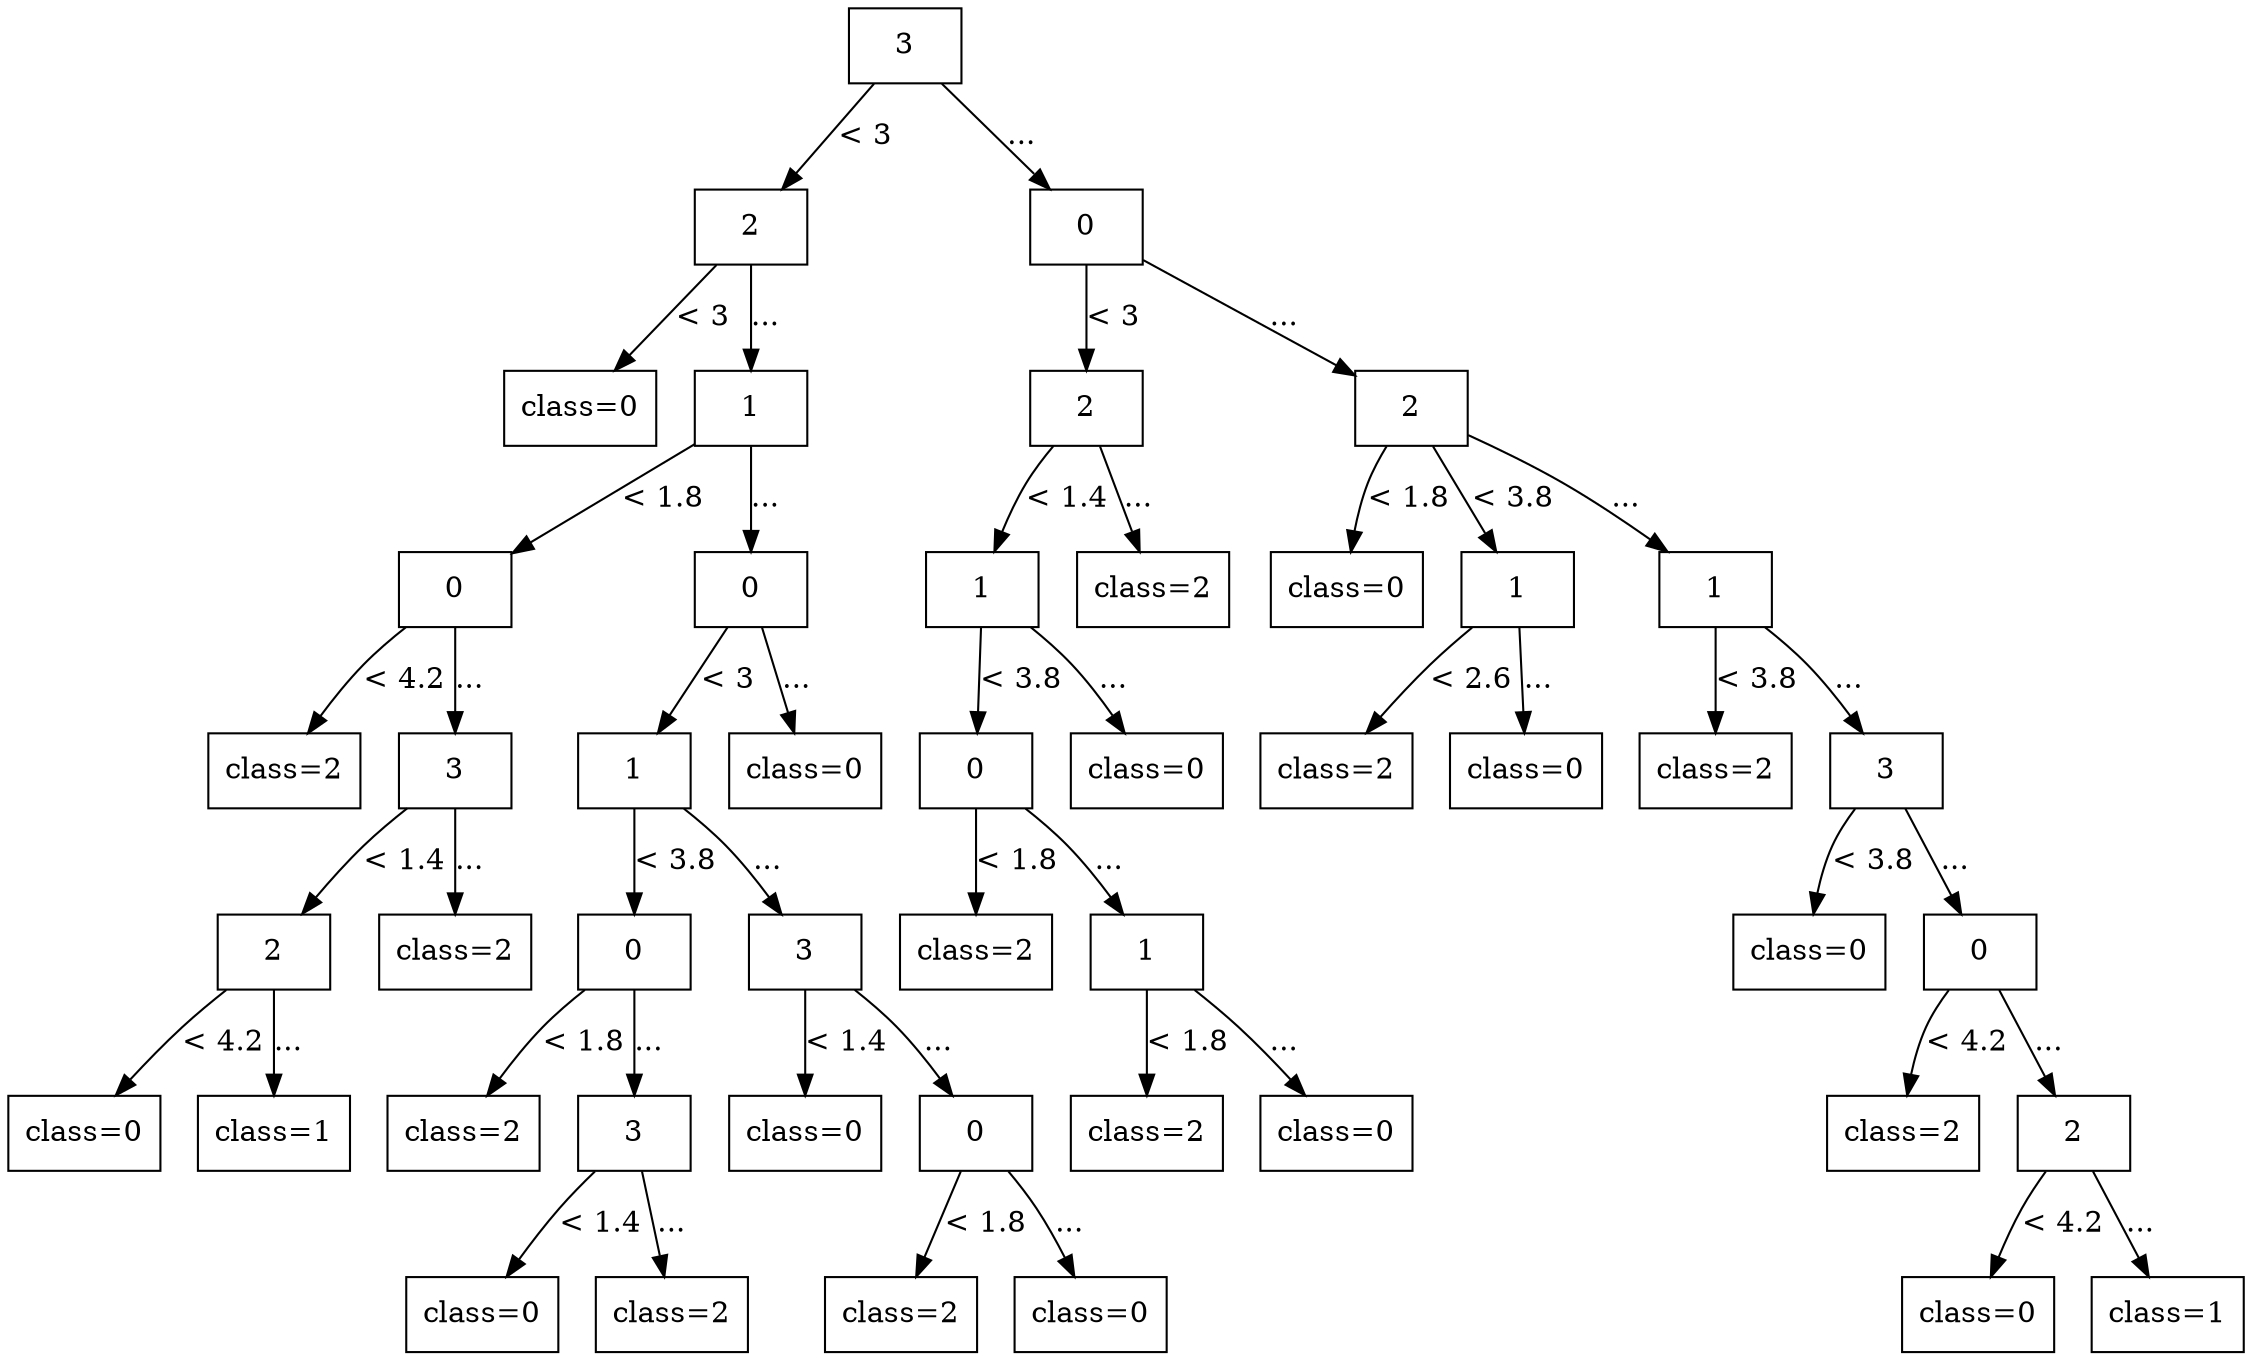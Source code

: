 digraph G {
node [shape=box];

0 [label="3"];

1 [label="2"];
24 [label="0"];

0 -> 1 [label="< 3"];
0 -> 24 [label="..."];

2 [label="class=0"];
3 [label="1"];
25 [label="2"];
34 [label="2"];

1 -> 2 [label="< 3"];
1 -> 3 [label="..."];
24 -> 25 [label="< 3"];
24 -> 34 [label="..."];

4 [label="0"];
11 [label="0"];
26 [label="1"];
33 [label="class=2"];
35 [label="class=0"];
36 [label="1"];
39 [label="1"];

3 -> 4 [label="< 1.8"];
3 -> 11 [label="..."];
25 -> 26 [label="< 1.4"];
25 -> 33 [label="..."];
34 -> 35 [label="< 1.8"];
34 -> 36 [label="< 3.8"];
34 -> 39 [label="..."];

5 [label="class=2"];
6 [label="3"];
12 [label="1"];
23 [label="class=0"];
27 [label="0"];
32 [label="class=0"];
37 [label="class=2"];
38 [label="class=0"];
40 [label="class=2"];
41 [label="3"];

4 -> 5 [label="< 4.2"];
4 -> 6 [label="..."];
11 -> 12 [label="< 3"];
11 -> 23 [label="..."];
26 -> 27 [label="< 3.8"];
26 -> 32 [label="..."];
36 -> 37 [label="< 2.6"];
36 -> 38 [label="..."];
39 -> 40 [label="< 3.8"];
39 -> 41 [label="..."];

7 [label="2"];
10 [label="class=2"];
13 [label="0"];
18 [label="3"];
28 [label="class=2"];
29 [label="1"];
42 [label="class=0"];
43 [label="0"];

6 -> 7 [label="< 1.4"];
6 -> 10 [label="..."];
12 -> 13 [label="< 3.8"];
12 -> 18 [label="..."];
27 -> 28 [label="< 1.8"];
27 -> 29 [label="..."];
41 -> 42 [label="< 3.8"];
41 -> 43 [label="..."];

8 [label="class=0"];
9 [label="class=1"];
14 [label="class=2"];
15 [label="3"];
19 [label="class=0"];
20 [label="0"];
30 [label="class=2"];
31 [label="class=0"];
44 [label="class=2"];
45 [label="2"];

7 -> 8 [label="< 4.2"];
7 -> 9 [label="..."];
13 -> 14 [label="< 1.8"];
13 -> 15 [label="..."];
18 -> 19 [label="< 1.4"];
18 -> 20 [label="..."];
29 -> 30 [label="< 1.8"];
29 -> 31 [label="..."];
43 -> 44 [label="< 4.2"];
43 -> 45 [label="..."];

16 [label="class=0"];
17 [label="class=2"];
21 [label="class=2"];
22 [label="class=0"];
46 [label="class=0"];
47 [label="class=1"];

15 -> 16 [label="< 1.4"];
15 -> 17 [label="..."];
20 -> 21 [label="< 1.8"];
20 -> 22 [label="..."];
45 -> 46 [label="< 4.2"];
45 -> 47 [label="..."];

}